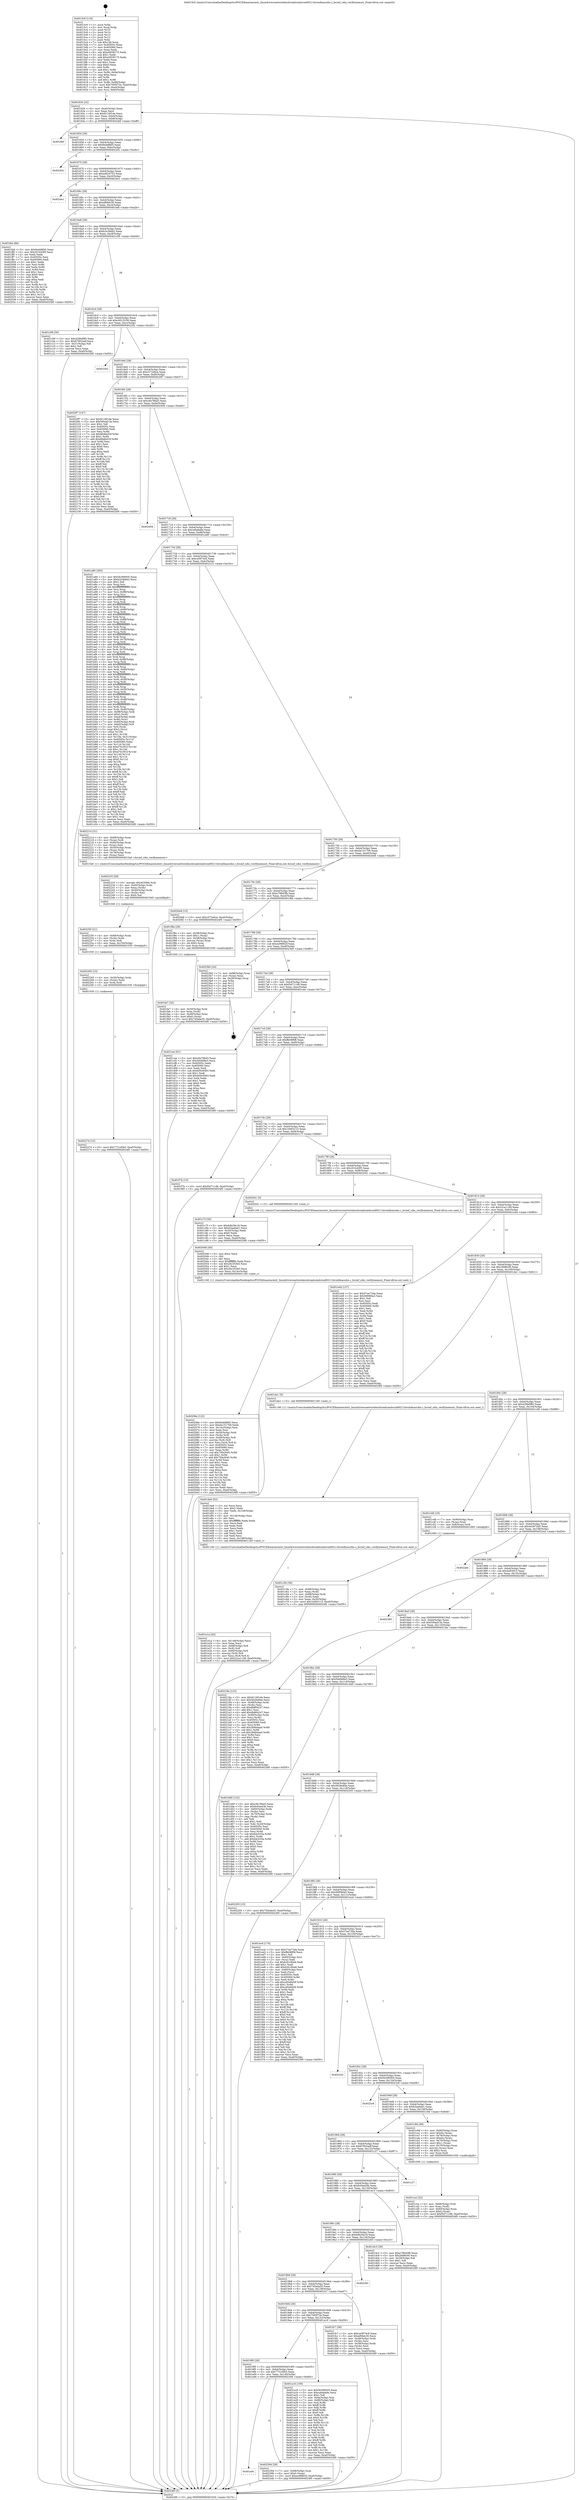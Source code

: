 digraph "0x4015c0" {
  label = "0x4015c0 (/mnt/c/Users/mathe/Desktop/tcc/POCII/binaries/extr_linuxdriversnetwirelessbroadcombrcm80211brcmfmacsdio.c_brcmf_sdio_verifymemory_Final-ollvm.out::main(0))"
  labelloc = "t"
  node[shape=record]

  Entry [label="",width=0.3,height=0.3,shape=circle,fillcolor=black,style=filled]
  "0x401634" [label="{
     0x401634 [32]\l
     | [instrs]\l
     &nbsp;&nbsp;0x401634 \<+6\>: mov -0xa0(%rbp),%eax\l
     &nbsp;&nbsp;0x40163a \<+2\>: mov %eax,%ecx\l
     &nbsp;&nbsp;0x40163c \<+6\>: sub $0x8116f1de,%ecx\l
     &nbsp;&nbsp;0x401642 \<+6\>: mov %eax,-0xb4(%rbp)\l
     &nbsp;&nbsp;0x401648 \<+6\>: mov %ecx,-0xb8(%rbp)\l
     &nbsp;&nbsp;0x40164e \<+6\>: je 00000000004024bf \<main+0xeff\>\l
  }"]
  "0x4024bf" [label="{
     0x4024bf\l
  }", style=dashed]
  "0x401654" [label="{
     0x401654 [28]\l
     | [instrs]\l
     &nbsp;&nbsp;0x401654 \<+5\>: jmp 0000000000401659 \<main+0x99\>\l
     &nbsp;&nbsp;0x401659 \<+6\>: mov -0xb4(%rbp),%eax\l
     &nbsp;&nbsp;0x40165f \<+5\>: sub $0x9edd8fd5,%eax\l
     &nbsp;&nbsp;0x401664 \<+6\>: mov %eax,-0xbc(%rbp)\l
     &nbsp;&nbsp;0x40166a \<+6\>: je 000000000040245c \<main+0xe9c\>\l
  }"]
  Exit [label="",width=0.3,height=0.3,shape=circle,fillcolor=black,style=filled,peripheries=2]
  "0x40245c" [label="{
     0x40245c\l
  }", style=dashed]
  "0x401670" [label="{
     0x401670 [28]\l
     | [instrs]\l
     &nbsp;&nbsp;0x401670 \<+5\>: jmp 0000000000401675 \<main+0xb5\>\l
     &nbsp;&nbsp;0x401675 \<+6\>: mov -0xb4(%rbp),%eax\l
     &nbsp;&nbsp;0x40167b \<+5\>: sub $0xa4624753,%eax\l
     &nbsp;&nbsp;0x401680 \<+6\>: mov %eax,-0xc0(%rbp)\l
     &nbsp;&nbsp;0x401686 \<+6\>: je 00000000004024e1 \<main+0xf21\>\l
  }"]
  "0x401a0c" [label="{
     0x401a0c\l
  }", style=dashed]
  "0x4024e1" [label="{
     0x4024e1\l
  }", style=dashed]
  "0x40168c" [label="{
     0x40168c [28]\l
     | [instrs]\l
     &nbsp;&nbsp;0x40168c \<+5\>: jmp 0000000000401691 \<main+0xd1\>\l
     &nbsp;&nbsp;0x401691 \<+6\>: mov -0xb4(%rbp),%eax\l
     &nbsp;&nbsp;0x401697 \<+5\>: sub $0xaf06dc30,%eax\l
     &nbsp;&nbsp;0x40169c \<+6\>: mov %eax,-0xc4(%rbp)\l
     &nbsp;&nbsp;0x4016a2 \<+6\>: je 0000000000401feb \<main+0xa2b\>\l
  }"]
  "0x402394" [label="{
     0x402394 [28]\l
     | [instrs]\l
     &nbsp;&nbsp;0x402394 \<+7\>: mov -0x98(%rbp),%rax\l
     &nbsp;&nbsp;0x40239b \<+6\>: movl $0x0,(%rax)\l
     &nbsp;&nbsp;0x4023a1 \<+10\>: movl $0xec98802f,-0xa0(%rbp)\l
     &nbsp;&nbsp;0x4023ab \<+5\>: jmp 00000000004024f0 \<main+0xf30\>\l
  }"]
  "0x401feb" [label="{
     0x401feb [86]\l
     | [instrs]\l
     &nbsp;&nbsp;0x401feb \<+5\>: mov $0x9edd8fd5,%eax\l
     &nbsp;&nbsp;0x401ff0 \<+5\>: mov $0x201b43f5,%ecx\l
     &nbsp;&nbsp;0x401ff5 \<+2\>: xor %edx,%edx\l
     &nbsp;&nbsp;0x401ff7 \<+7\>: mov 0x40505c,%esi\l
     &nbsp;&nbsp;0x401ffe \<+7\>: mov 0x405060,%edi\l
     &nbsp;&nbsp;0x402005 \<+3\>: sub $0x1,%edx\l
     &nbsp;&nbsp;0x402008 \<+3\>: mov %esi,%r8d\l
     &nbsp;&nbsp;0x40200b \<+3\>: add %edx,%r8d\l
     &nbsp;&nbsp;0x40200e \<+4\>: imul %r8d,%esi\l
     &nbsp;&nbsp;0x402012 \<+3\>: and $0x1,%esi\l
     &nbsp;&nbsp;0x402015 \<+3\>: cmp $0x0,%esi\l
     &nbsp;&nbsp;0x402018 \<+4\>: sete %r9b\l
     &nbsp;&nbsp;0x40201c \<+3\>: cmp $0xa,%edi\l
     &nbsp;&nbsp;0x40201f \<+4\>: setl %r10b\l
     &nbsp;&nbsp;0x402023 \<+3\>: mov %r9b,%r11b\l
     &nbsp;&nbsp;0x402026 \<+3\>: and %r10b,%r11b\l
     &nbsp;&nbsp;0x402029 \<+3\>: xor %r10b,%r9b\l
     &nbsp;&nbsp;0x40202c \<+3\>: or %r9b,%r11b\l
     &nbsp;&nbsp;0x40202f \<+4\>: test $0x1,%r11b\l
     &nbsp;&nbsp;0x402033 \<+3\>: cmovne %ecx,%eax\l
     &nbsp;&nbsp;0x402036 \<+6\>: mov %eax,-0xa0(%rbp)\l
     &nbsp;&nbsp;0x40203c \<+5\>: jmp 00000000004024f0 \<main+0xf30\>\l
  }"]
  "0x4016a8" [label="{
     0x4016a8 [28]\l
     | [instrs]\l
     &nbsp;&nbsp;0x4016a8 \<+5\>: jmp 00000000004016ad \<main+0xed\>\l
     &nbsp;&nbsp;0x4016ad \<+6\>: mov -0xb4(%rbp),%eax\l
     &nbsp;&nbsp;0x4016b3 \<+5\>: sub $0xb2e3bbb2,%eax\l
     &nbsp;&nbsp;0x4016b8 \<+6\>: mov %eax,-0xc8(%rbp)\l
     &nbsp;&nbsp;0x4016be \<+6\>: je 0000000000401c09 \<main+0x649\>\l
  }"]
  "0x402274" [label="{
     0x402274 [15]\l
     | [instrs]\l
     &nbsp;&nbsp;0x402274 \<+10\>: movl $0x7731d5b5,-0xa0(%rbp)\l
     &nbsp;&nbsp;0x40227e \<+5\>: jmp 00000000004024f0 \<main+0xf30\>\l
  }"]
  "0x401c09" [label="{
     0x401c09 [30]\l
     | [instrs]\l
     &nbsp;&nbsp;0x401c09 \<+5\>: mov $0x429b0f80,%eax\l
     &nbsp;&nbsp;0x401c0e \<+5\>: mov $0x67802adf,%ecx\l
     &nbsp;&nbsp;0x401c13 \<+3\>: mov -0x31(%rbp),%dl\l
     &nbsp;&nbsp;0x401c16 \<+3\>: test $0x1,%dl\l
     &nbsp;&nbsp;0x401c19 \<+3\>: cmovne %ecx,%eax\l
     &nbsp;&nbsp;0x401c1c \<+6\>: mov %eax,-0xa0(%rbp)\l
     &nbsp;&nbsp;0x401c22 \<+5\>: jmp 00000000004024f0 \<main+0xf30\>\l
  }"]
  "0x4016c4" [label="{
     0x4016c4 [28]\l
     | [instrs]\l
     &nbsp;&nbsp;0x4016c4 \<+5\>: jmp 00000000004016c9 \<main+0x109\>\l
     &nbsp;&nbsp;0x4016c9 \<+6\>: mov -0xb4(%rbp),%eax\l
     &nbsp;&nbsp;0x4016cf \<+5\>: sub $0xc0015239,%eax\l
     &nbsp;&nbsp;0x4016d4 \<+6\>: mov %eax,-0xcc(%rbp)\l
     &nbsp;&nbsp;0x4016da \<+6\>: je 0000000000402292 \<main+0xcd2\>\l
  }"]
  "0x402265" [label="{
     0x402265 [15]\l
     | [instrs]\l
     &nbsp;&nbsp;0x402265 \<+4\>: mov -0x50(%rbp),%rdx\l
     &nbsp;&nbsp;0x402269 \<+3\>: mov (%rdx),%rdx\l
     &nbsp;&nbsp;0x40226c \<+3\>: mov %rdx,%rdi\l
     &nbsp;&nbsp;0x40226f \<+5\>: call 0000000000401030 \<free@plt\>\l
     | [calls]\l
     &nbsp;&nbsp;0x401030 \{1\} (unknown)\l
  }"]
  "0x402292" [label="{
     0x402292\l
  }", style=dashed]
  "0x4016e0" [label="{
     0x4016e0 [28]\l
     | [instrs]\l
     &nbsp;&nbsp;0x4016e0 \<+5\>: jmp 00000000004016e5 \<main+0x125\>\l
     &nbsp;&nbsp;0x4016e5 \<+6\>: mov -0xb4(%rbp),%eax\l
     &nbsp;&nbsp;0x4016eb \<+5\>: sub $0xc572e6ce,%eax\l
     &nbsp;&nbsp;0x4016f0 \<+6\>: mov %eax,-0xd0(%rbp)\l
     &nbsp;&nbsp;0x4016f6 \<+6\>: je 00000000004020f7 \<main+0xb37\>\l
  }"]
  "0x402250" [label="{
     0x402250 [21]\l
     | [instrs]\l
     &nbsp;&nbsp;0x402250 \<+4\>: mov -0x68(%rbp),%rdx\l
     &nbsp;&nbsp;0x402254 \<+3\>: mov (%rdx),%rdx\l
     &nbsp;&nbsp;0x402257 \<+3\>: mov %rdx,%rdi\l
     &nbsp;&nbsp;0x40225a \<+6\>: mov %eax,-0x150(%rbp)\l
     &nbsp;&nbsp;0x402260 \<+5\>: call 0000000000401030 \<free@plt\>\l
     | [calls]\l
     &nbsp;&nbsp;0x401030 \{1\} (unknown)\l
  }"]
  "0x4020f7" [label="{
     0x4020f7 [147]\l
     | [instrs]\l
     &nbsp;&nbsp;0x4020f7 \<+5\>: mov $0x8116f1de,%eax\l
     &nbsp;&nbsp;0x4020fc \<+5\>: mov $0x500ad13a,%ecx\l
     &nbsp;&nbsp;0x402101 \<+2\>: mov $0x1,%dl\l
     &nbsp;&nbsp;0x402103 \<+7\>: mov 0x40505c,%esi\l
     &nbsp;&nbsp;0x40210a \<+7\>: mov 0x405060,%edi\l
     &nbsp;&nbsp;0x402111 \<+3\>: mov %esi,%r8d\l
     &nbsp;&nbsp;0x402114 \<+7\>: sub $0x86d6e53f,%r8d\l
     &nbsp;&nbsp;0x40211b \<+4\>: sub $0x1,%r8d\l
     &nbsp;&nbsp;0x40211f \<+7\>: add $0x86d6e53f,%r8d\l
     &nbsp;&nbsp;0x402126 \<+4\>: imul %r8d,%esi\l
     &nbsp;&nbsp;0x40212a \<+3\>: and $0x1,%esi\l
     &nbsp;&nbsp;0x40212d \<+3\>: cmp $0x0,%esi\l
     &nbsp;&nbsp;0x402130 \<+4\>: sete %r9b\l
     &nbsp;&nbsp;0x402134 \<+3\>: cmp $0xa,%edi\l
     &nbsp;&nbsp;0x402137 \<+4\>: setl %r10b\l
     &nbsp;&nbsp;0x40213b \<+3\>: mov %r9b,%r11b\l
     &nbsp;&nbsp;0x40213e \<+4\>: xor $0xff,%r11b\l
     &nbsp;&nbsp;0x402142 \<+3\>: mov %r10b,%bl\l
     &nbsp;&nbsp;0x402145 \<+3\>: xor $0xff,%bl\l
     &nbsp;&nbsp;0x402148 \<+3\>: xor $0x0,%dl\l
     &nbsp;&nbsp;0x40214b \<+3\>: mov %r11b,%r14b\l
     &nbsp;&nbsp;0x40214e \<+4\>: and $0x0,%r14b\l
     &nbsp;&nbsp;0x402152 \<+3\>: and %dl,%r9b\l
     &nbsp;&nbsp;0x402155 \<+3\>: mov %bl,%r15b\l
     &nbsp;&nbsp;0x402158 \<+4\>: and $0x0,%r15b\l
     &nbsp;&nbsp;0x40215c \<+3\>: and %dl,%r10b\l
     &nbsp;&nbsp;0x40215f \<+3\>: or %r9b,%r14b\l
     &nbsp;&nbsp;0x402162 \<+3\>: or %r10b,%r15b\l
     &nbsp;&nbsp;0x402165 \<+3\>: xor %r15b,%r14b\l
     &nbsp;&nbsp;0x402168 \<+3\>: or %bl,%r11b\l
     &nbsp;&nbsp;0x40216b \<+4\>: xor $0xff,%r11b\l
     &nbsp;&nbsp;0x40216f \<+3\>: or $0x0,%dl\l
     &nbsp;&nbsp;0x402172 \<+3\>: and %dl,%r11b\l
     &nbsp;&nbsp;0x402175 \<+3\>: or %r11b,%r14b\l
     &nbsp;&nbsp;0x402178 \<+4\>: test $0x1,%r14b\l
     &nbsp;&nbsp;0x40217c \<+3\>: cmovne %ecx,%eax\l
     &nbsp;&nbsp;0x40217f \<+6\>: mov %eax,-0xa0(%rbp)\l
     &nbsp;&nbsp;0x402185 \<+5\>: jmp 00000000004024f0 \<main+0xf30\>\l
  }"]
  "0x4016fc" [label="{
     0x4016fc [28]\l
     | [instrs]\l
     &nbsp;&nbsp;0x4016fc \<+5\>: jmp 0000000000401701 \<main+0x141\>\l
     &nbsp;&nbsp;0x401701 \<+6\>: mov -0xb4(%rbp),%eax\l
     &nbsp;&nbsp;0x401707 \<+5\>: sub $0xc9a78bd3,%eax\l
     &nbsp;&nbsp;0x40170c \<+6\>: mov %eax,-0xd4(%rbp)\l
     &nbsp;&nbsp;0x401712 \<+6\>: je 000000000040240d \<main+0xe4d\>\l
  }"]
  "0x402233" [label="{
     0x402233 [29]\l
     | [instrs]\l
     &nbsp;&nbsp;0x402233 \<+10\>: movabs $0x4030b6,%rdi\l
     &nbsp;&nbsp;0x40223d \<+4\>: mov -0x40(%rbp),%rdx\l
     &nbsp;&nbsp;0x402241 \<+2\>: mov %eax,(%rdx)\l
     &nbsp;&nbsp;0x402243 \<+4\>: mov -0x40(%rbp),%rdx\l
     &nbsp;&nbsp;0x402247 \<+2\>: mov (%rdx),%esi\l
     &nbsp;&nbsp;0x402249 \<+2\>: mov $0x0,%al\l
     &nbsp;&nbsp;0x40224b \<+5\>: call 0000000000401040 \<printf@plt\>\l
     | [calls]\l
     &nbsp;&nbsp;0x401040 \{1\} (unknown)\l
  }"]
  "0x40240d" [label="{
     0x40240d\l
  }", style=dashed]
  "0x401718" [label="{
     0x401718 [28]\l
     | [instrs]\l
     &nbsp;&nbsp;0x401718 \<+5\>: jmp 000000000040171d \<main+0x15d\>\l
     &nbsp;&nbsp;0x40171d \<+6\>: mov -0xb4(%rbp),%eax\l
     &nbsp;&nbsp;0x401723 \<+5\>: sub $0xca6a6a9a,%eax\l
     &nbsp;&nbsp;0x401728 \<+6\>: mov %eax,-0xd8(%rbp)\l
     &nbsp;&nbsp;0x40172e \<+6\>: je 0000000000401a80 \<main+0x4c0\>\l
  }"]
  "0x40206e" [label="{
     0x40206e [122]\l
     | [instrs]\l
     &nbsp;&nbsp;0x40206e \<+5\>: mov $0x9edd8fd5,%ecx\l
     &nbsp;&nbsp;0x402073 \<+5\>: mov $0xde151709,%edx\l
     &nbsp;&nbsp;0x402078 \<+6\>: mov -0x14c(%rbp),%esi\l
     &nbsp;&nbsp;0x40207e \<+3\>: imul %eax,%esi\l
     &nbsp;&nbsp;0x402081 \<+4\>: mov -0x50(%rbp),%rdi\l
     &nbsp;&nbsp;0x402085 \<+3\>: mov (%rdi),%rdi\l
     &nbsp;&nbsp;0x402088 \<+4\>: mov -0x48(%rbp),%r8\l
     &nbsp;&nbsp;0x40208c \<+3\>: movslq (%r8),%r8\l
     &nbsp;&nbsp;0x40208f \<+4\>: mov %esi,(%rdi,%r8,4)\l
     &nbsp;&nbsp;0x402093 \<+7\>: mov 0x40505c,%eax\l
     &nbsp;&nbsp;0x40209a \<+7\>: mov 0x405060,%esi\l
     &nbsp;&nbsp;0x4020a1 \<+3\>: mov %eax,%r9d\l
     &nbsp;&nbsp;0x4020a4 \<+7\>: sub $0x75fa2645,%r9d\l
     &nbsp;&nbsp;0x4020ab \<+4\>: sub $0x1,%r9d\l
     &nbsp;&nbsp;0x4020af \<+7\>: add $0x75fa2645,%r9d\l
     &nbsp;&nbsp;0x4020b6 \<+4\>: imul %r9d,%eax\l
     &nbsp;&nbsp;0x4020ba \<+3\>: and $0x1,%eax\l
     &nbsp;&nbsp;0x4020bd \<+3\>: cmp $0x0,%eax\l
     &nbsp;&nbsp;0x4020c0 \<+4\>: sete %r10b\l
     &nbsp;&nbsp;0x4020c4 \<+3\>: cmp $0xa,%esi\l
     &nbsp;&nbsp;0x4020c7 \<+4\>: setl %r11b\l
     &nbsp;&nbsp;0x4020cb \<+3\>: mov %r10b,%bl\l
     &nbsp;&nbsp;0x4020ce \<+3\>: and %r11b,%bl\l
     &nbsp;&nbsp;0x4020d1 \<+3\>: xor %r11b,%r10b\l
     &nbsp;&nbsp;0x4020d4 \<+3\>: or %r10b,%bl\l
     &nbsp;&nbsp;0x4020d7 \<+3\>: test $0x1,%bl\l
     &nbsp;&nbsp;0x4020da \<+3\>: cmovne %edx,%ecx\l
     &nbsp;&nbsp;0x4020dd \<+6\>: mov %ecx,-0xa0(%rbp)\l
     &nbsp;&nbsp;0x4020e3 \<+5\>: jmp 00000000004024f0 \<main+0xf30\>\l
  }"]
  "0x401a80" [label="{
     0x401a80 [393]\l
     | [instrs]\l
     &nbsp;&nbsp;0x401a80 \<+5\>: mov $0x5b399505,%eax\l
     &nbsp;&nbsp;0x401a85 \<+5\>: mov $0xb2e3bbb2,%ecx\l
     &nbsp;&nbsp;0x401a8a \<+2\>: mov $0x1,%dl\l
     &nbsp;&nbsp;0x401a8c \<+3\>: mov %rsp,%rsi\l
     &nbsp;&nbsp;0x401a8f \<+4\>: add $0xfffffffffffffff0,%rsi\l
     &nbsp;&nbsp;0x401a93 \<+3\>: mov %rsi,%rsp\l
     &nbsp;&nbsp;0x401a96 \<+7\>: mov %rsi,-0x98(%rbp)\l
     &nbsp;&nbsp;0x401a9d \<+3\>: mov %rsp,%rsi\l
     &nbsp;&nbsp;0x401aa0 \<+4\>: add $0xfffffffffffffff0,%rsi\l
     &nbsp;&nbsp;0x401aa4 \<+3\>: mov %rsi,%rsp\l
     &nbsp;&nbsp;0x401aa7 \<+3\>: mov %rsp,%rdi\l
     &nbsp;&nbsp;0x401aaa \<+4\>: add $0xfffffffffffffff0,%rdi\l
     &nbsp;&nbsp;0x401aae \<+3\>: mov %rdi,%rsp\l
     &nbsp;&nbsp;0x401ab1 \<+7\>: mov %rdi,-0x90(%rbp)\l
     &nbsp;&nbsp;0x401ab8 \<+3\>: mov %rsp,%rdi\l
     &nbsp;&nbsp;0x401abb \<+4\>: add $0xfffffffffffffff0,%rdi\l
     &nbsp;&nbsp;0x401abf \<+3\>: mov %rdi,%rsp\l
     &nbsp;&nbsp;0x401ac2 \<+7\>: mov %rdi,-0x88(%rbp)\l
     &nbsp;&nbsp;0x401ac9 \<+3\>: mov %rsp,%rdi\l
     &nbsp;&nbsp;0x401acc \<+4\>: add $0xfffffffffffffff0,%rdi\l
     &nbsp;&nbsp;0x401ad0 \<+3\>: mov %rdi,%rsp\l
     &nbsp;&nbsp;0x401ad3 \<+4\>: mov %rdi,-0x80(%rbp)\l
     &nbsp;&nbsp;0x401ad7 \<+3\>: mov %rsp,%rdi\l
     &nbsp;&nbsp;0x401ada \<+4\>: add $0xfffffffffffffff0,%rdi\l
     &nbsp;&nbsp;0x401ade \<+3\>: mov %rdi,%rsp\l
     &nbsp;&nbsp;0x401ae1 \<+4\>: mov %rdi,-0x78(%rbp)\l
     &nbsp;&nbsp;0x401ae5 \<+3\>: mov %rsp,%rdi\l
     &nbsp;&nbsp;0x401ae8 \<+4\>: add $0xfffffffffffffff0,%rdi\l
     &nbsp;&nbsp;0x401aec \<+3\>: mov %rdi,%rsp\l
     &nbsp;&nbsp;0x401aef \<+4\>: mov %rdi,-0x70(%rbp)\l
     &nbsp;&nbsp;0x401af3 \<+3\>: mov %rsp,%rdi\l
     &nbsp;&nbsp;0x401af6 \<+4\>: add $0xfffffffffffffff0,%rdi\l
     &nbsp;&nbsp;0x401afa \<+3\>: mov %rdi,%rsp\l
     &nbsp;&nbsp;0x401afd \<+4\>: mov %rdi,-0x68(%rbp)\l
     &nbsp;&nbsp;0x401b01 \<+3\>: mov %rsp,%rdi\l
     &nbsp;&nbsp;0x401b04 \<+4\>: add $0xfffffffffffffff0,%rdi\l
     &nbsp;&nbsp;0x401b08 \<+3\>: mov %rdi,%rsp\l
     &nbsp;&nbsp;0x401b0b \<+4\>: mov %rdi,-0x60(%rbp)\l
     &nbsp;&nbsp;0x401b0f \<+3\>: mov %rsp,%rdi\l
     &nbsp;&nbsp;0x401b12 \<+4\>: add $0xfffffffffffffff0,%rdi\l
     &nbsp;&nbsp;0x401b16 \<+3\>: mov %rdi,%rsp\l
     &nbsp;&nbsp;0x401b19 \<+4\>: mov %rdi,-0x58(%rbp)\l
     &nbsp;&nbsp;0x401b1d \<+3\>: mov %rsp,%rdi\l
     &nbsp;&nbsp;0x401b20 \<+4\>: add $0xfffffffffffffff0,%rdi\l
     &nbsp;&nbsp;0x401b24 \<+3\>: mov %rdi,%rsp\l
     &nbsp;&nbsp;0x401b27 \<+4\>: mov %rdi,-0x50(%rbp)\l
     &nbsp;&nbsp;0x401b2b \<+3\>: mov %rsp,%rdi\l
     &nbsp;&nbsp;0x401b2e \<+4\>: add $0xfffffffffffffff0,%rdi\l
     &nbsp;&nbsp;0x401b32 \<+3\>: mov %rdi,%rsp\l
     &nbsp;&nbsp;0x401b35 \<+4\>: mov %rdi,-0x48(%rbp)\l
     &nbsp;&nbsp;0x401b39 \<+3\>: mov %rsp,%rdi\l
     &nbsp;&nbsp;0x401b3c \<+4\>: add $0xfffffffffffffff0,%rdi\l
     &nbsp;&nbsp;0x401b40 \<+3\>: mov %rdi,%rsp\l
     &nbsp;&nbsp;0x401b43 \<+4\>: mov %rdi,-0x40(%rbp)\l
     &nbsp;&nbsp;0x401b47 \<+7\>: mov -0x98(%rbp),%rdi\l
     &nbsp;&nbsp;0x401b4e \<+6\>: movl $0x0,(%rdi)\l
     &nbsp;&nbsp;0x401b54 \<+7\>: mov -0xa4(%rbp),%r8d\l
     &nbsp;&nbsp;0x401b5b \<+3\>: mov %r8d,(%rsi)\l
     &nbsp;&nbsp;0x401b5e \<+7\>: mov -0x90(%rbp),%rdi\l
     &nbsp;&nbsp;0x401b65 \<+7\>: mov -0xb0(%rbp),%r9\l
     &nbsp;&nbsp;0x401b6c \<+3\>: mov %r9,(%rdi)\l
     &nbsp;&nbsp;0x401b6f \<+3\>: cmpl $0x2,(%rsi)\l
     &nbsp;&nbsp;0x401b72 \<+4\>: setne %r10b\l
     &nbsp;&nbsp;0x401b76 \<+4\>: and $0x1,%r10b\l
     &nbsp;&nbsp;0x401b7a \<+4\>: mov %r10b,-0x31(%rbp)\l
     &nbsp;&nbsp;0x401b7e \<+8\>: mov 0x40505c,%r11d\l
     &nbsp;&nbsp;0x401b86 \<+7\>: mov 0x405060,%ebx\l
     &nbsp;&nbsp;0x401b8d \<+3\>: mov %r11d,%r14d\l
     &nbsp;&nbsp;0x401b90 \<+7\>: add $0xd7b1f01f,%r14d\l
     &nbsp;&nbsp;0x401b97 \<+4\>: sub $0x1,%r14d\l
     &nbsp;&nbsp;0x401b9b \<+7\>: sub $0xd7b1f01f,%r14d\l
     &nbsp;&nbsp;0x401ba2 \<+4\>: imul %r14d,%r11d\l
     &nbsp;&nbsp;0x401ba6 \<+4\>: and $0x1,%r11d\l
     &nbsp;&nbsp;0x401baa \<+4\>: cmp $0x0,%r11d\l
     &nbsp;&nbsp;0x401bae \<+4\>: sete %r10b\l
     &nbsp;&nbsp;0x401bb2 \<+3\>: cmp $0xa,%ebx\l
     &nbsp;&nbsp;0x401bb5 \<+4\>: setl %r15b\l
     &nbsp;&nbsp;0x401bb9 \<+3\>: mov %r10b,%r12b\l
     &nbsp;&nbsp;0x401bbc \<+4\>: xor $0xff,%r12b\l
     &nbsp;&nbsp;0x401bc0 \<+3\>: mov %r15b,%r13b\l
     &nbsp;&nbsp;0x401bc3 \<+4\>: xor $0xff,%r13b\l
     &nbsp;&nbsp;0x401bc7 \<+3\>: xor $0x1,%dl\l
     &nbsp;&nbsp;0x401bca \<+3\>: mov %r12b,%sil\l
     &nbsp;&nbsp;0x401bcd \<+4\>: and $0xff,%sil\l
     &nbsp;&nbsp;0x401bd1 \<+3\>: and %dl,%r10b\l
     &nbsp;&nbsp;0x401bd4 \<+3\>: mov %r13b,%dil\l
     &nbsp;&nbsp;0x401bd7 \<+4\>: and $0xff,%dil\l
     &nbsp;&nbsp;0x401bdb \<+3\>: and %dl,%r15b\l
     &nbsp;&nbsp;0x401bde \<+3\>: or %r10b,%sil\l
     &nbsp;&nbsp;0x401be1 \<+3\>: or %r15b,%dil\l
     &nbsp;&nbsp;0x401be4 \<+3\>: xor %dil,%sil\l
     &nbsp;&nbsp;0x401be7 \<+3\>: or %r13b,%r12b\l
     &nbsp;&nbsp;0x401bea \<+4\>: xor $0xff,%r12b\l
     &nbsp;&nbsp;0x401bee \<+3\>: or $0x1,%dl\l
     &nbsp;&nbsp;0x401bf1 \<+3\>: and %dl,%r12b\l
     &nbsp;&nbsp;0x401bf4 \<+3\>: or %r12b,%sil\l
     &nbsp;&nbsp;0x401bf7 \<+4\>: test $0x1,%sil\l
     &nbsp;&nbsp;0x401bfb \<+3\>: cmovne %ecx,%eax\l
     &nbsp;&nbsp;0x401bfe \<+6\>: mov %eax,-0xa0(%rbp)\l
     &nbsp;&nbsp;0x401c04 \<+5\>: jmp 00000000004024f0 \<main+0xf30\>\l
  }"]
  "0x401734" [label="{
     0x401734 [28]\l
     | [instrs]\l
     &nbsp;&nbsp;0x401734 \<+5\>: jmp 0000000000401739 \<main+0x179\>\l
     &nbsp;&nbsp;0x401739 \<+6\>: mov -0xb4(%rbp),%eax\l
     &nbsp;&nbsp;0x40173f \<+5\>: sub $0xce0974c6,%eax\l
     &nbsp;&nbsp;0x401744 \<+6\>: mov %eax,-0xdc(%rbp)\l
     &nbsp;&nbsp;0x40174a \<+6\>: je 0000000000402214 \<main+0xc54\>\l
  }"]
  "0x402046" [label="{
     0x402046 [40]\l
     | [instrs]\l
     &nbsp;&nbsp;0x402046 \<+5\>: mov $0x2,%ecx\l
     &nbsp;&nbsp;0x40204b \<+1\>: cltd\l
     &nbsp;&nbsp;0x40204c \<+2\>: idiv %ecx\l
     &nbsp;&nbsp;0x40204e \<+6\>: imul $0xfffffffe,%edx,%ecx\l
     &nbsp;&nbsp;0x402054 \<+6\>: sub $0x26c353b5,%ecx\l
     &nbsp;&nbsp;0x40205a \<+3\>: add $0x1,%ecx\l
     &nbsp;&nbsp;0x40205d \<+6\>: add $0x26c353b5,%ecx\l
     &nbsp;&nbsp;0x402063 \<+6\>: mov %ecx,-0x14c(%rbp)\l
     &nbsp;&nbsp;0x402069 \<+5\>: call 0000000000401160 \<next_i\>\l
     | [calls]\l
     &nbsp;&nbsp;0x401160 \{1\} (/mnt/c/Users/mathe/Desktop/tcc/POCII/binaries/extr_linuxdriversnetwirelessbroadcombrcm80211brcmfmacsdio.c_brcmf_sdio_verifymemory_Final-ollvm.out::next_i)\l
  }"]
  "0x402214" [label="{
     0x402214 [31]\l
     | [instrs]\l
     &nbsp;&nbsp;0x402214 \<+4\>: mov -0x68(%rbp),%rax\l
     &nbsp;&nbsp;0x402218 \<+3\>: mov (%rax),%rdi\l
     &nbsp;&nbsp;0x40221b \<+4\>: mov -0x80(%rbp),%rax\l
     &nbsp;&nbsp;0x40221f \<+2\>: mov (%rax),%esi\l
     &nbsp;&nbsp;0x402221 \<+4\>: mov -0x50(%rbp),%rax\l
     &nbsp;&nbsp;0x402225 \<+3\>: mov (%rax),%rdx\l
     &nbsp;&nbsp;0x402228 \<+4\>: mov -0x78(%rbp),%rax\l
     &nbsp;&nbsp;0x40222c \<+2\>: mov (%rax),%ecx\l
     &nbsp;&nbsp;0x40222e \<+5\>: call 00000000004015a0 \<brcmf_sdio_verifymemory\>\l
     | [calls]\l
     &nbsp;&nbsp;0x4015a0 \{1\} (/mnt/c/Users/mathe/Desktop/tcc/POCII/binaries/extr_linuxdriversnetwirelessbroadcombrcm80211brcmfmacsdio.c_brcmf_sdio_verifymemory_Final-ollvm.out::brcmf_sdio_verifymemory)\l
  }"]
  "0x401750" [label="{
     0x401750 [28]\l
     | [instrs]\l
     &nbsp;&nbsp;0x401750 \<+5\>: jmp 0000000000401755 \<main+0x195\>\l
     &nbsp;&nbsp;0x401755 \<+6\>: mov -0xb4(%rbp),%eax\l
     &nbsp;&nbsp;0x40175b \<+5\>: sub $0xde151709,%eax\l
     &nbsp;&nbsp;0x401760 \<+6\>: mov %eax,-0xe0(%rbp)\l
     &nbsp;&nbsp;0x401766 \<+6\>: je 00000000004020e8 \<main+0xb28\>\l
  }"]
  "0x401fa7" [label="{
     0x401fa7 [32]\l
     | [instrs]\l
     &nbsp;&nbsp;0x401fa7 \<+4\>: mov -0x50(%rbp),%rdi\l
     &nbsp;&nbsp;0x401fab \<+3\>: mov %rax,(%rdi)\l
     &nbsp;&nbsp;0x401fae \<+4\>: mov -0x48(%rbp),%rax\l
     &nbsp;&nbsp;0x401fb2 \<+6\>: movl $0x0,(%rax)\l
     &nbsp;&nbsp;0x401fb8 \<+10\>: movl $0x745eda35,-0xa0(%rbp)\l
     &nbsp;&nbsp;0x401fc2 \<+5\>: jmp 00000000004024f0 \<main+0xf30\>\l
  }"]
  "0x4020e8" [label="{
     0x4020e8 [15]\l
     | [instrs]\l
     &nbsp;&nbsp;0x4020e8 \<+10\>: movl $0xc572e6ce,-0xa0(%rbp)\l
     &nbsp;&nbsp;0x4020f2 \<+5\>: jmp 00000000004024f0 \<main+0xf30\>\l
  }"]
  "0x40176c" [label="{
     0x40176c [28]\l
     | [instrs]\l
     &nbsp;&nbsp;0x40176c \<+5\>: jmp 0000000000401771 \<main+0x1b1\>\l
     &nbsp;&nbsp;0x401771 \<+6\>: mov -0xb4(%rbp),%eax\l
     &nbsp;&nbsp;0x401777 \<+5\>: sub $0xe796d3fb,%eax\l
     &nbsp;&nbsp;0x40177c \<+6\>: mov %eax,-0xe4(%rbp)\l
     &nbsp;&nbsp;0x401782 \<+6\>: je 0000000000401f8a \<main+0x9ca\>\l
  }"]
  "0x401e1a" [label="{
     0x401e1a [42]\l
     | [instrs]\l
     &nbsp;&nbsp;0x401e1a \<+6\>: mov -0x148(%rbp),%ecx\l
     &nbsp;&nbsp;0x401e20 \<+3\>: imul %eax,%ecx\l
     &nbsp;&nbsp;0x401e23 \<+4\>: mov -0x68(%rbp),%r8\l
     &nbsp;&nbsp;0x401e27 \<+3\>: mov (%r8),%r8\l
     &nbsp;&nbsp;0x401e2a \<+4\>: mov -0x60(%rbp),%r9\l
     &nbsp;&nbsp;0x401e2e \<+3\>: movslq (%r9),%r9\l
     &nbsp;&nbsp;0x401e31 \<+4\>: mov %ecx,(%r8,%r9,4)\l
     &nbsp;&nbsp;0x401e35 \<+10\>: movl $0x22ca1149,-0xa0(%rbp)\l
     &nbsp;&nbsp;0x401e3f \<+5\>: jmp 00000000004024f0 \<main+0xf30\>\l
  }"]
  "0x401f8a" [label="{
     0x401f8a [29]\l
     | [instrs]\l
     &nbsp;&nbsp;0x401f8a \<+4\>: mov -0x58(%rbp),%rax\l
     &nbsp;&nbsp;0x401f8e \<+6\>: movl $0x1,(%rax)\l
     &nbsp;&nbsp;0x401f94 \<+4\>: mov -0x58(%rbp),%rax\l
     &nbsp;&nbsp;0x401f98 \<+3\>: movslq (%rax),%rax\l
     &nbsp;&nbsp;0x401f9b \<+4\>: shl $0x2,%rax\l
     &nbsp;&nbsp;0x401f9f \<+3\>: mov %rax,%rdi\l
     &nbsp;&nbsp;0x401fa2 \<+5\>: call 0000000000401050 \<malloc@plt\>\l
     | [calls]\l
     &nbsp;&nbsp;0x401050 \{1\} (unknown)\l
  }"]
  "0x401788" [label="{
     0x401788 [28]\l
     | [instrs]\l
     &nbsp;&nbsp;0x401788 \<+5\>: jmp 000000000040178d \<main+0x1cd\>\l
     &nbsp;&nbsp;0x40178d \<+6\>: mov -0xb4(%rbp),%eax\l
     &nbsp;&nbsp;0x401793 \<+5\>: sub $0xec98802f,%eax\l
     &nbsp;&nbsp;0x401798 \<+6\>: mov %eax,-0xe8(%rbp)\l
     &nbsp;&nbsp;0x40179e \<+6\>: je 00000000004023b0 \<main+0xdf0\>\l
  }"]
  "0x401de6" [label="{
     0x401de6 [52]\l
     | [instrs]\l
     &nbsp;&nbsp;0x401de6 \<+2\>: xor %ecx,%ecx\l
     &nbsp;&nbsp;0x401de8 \<+5\>: mov $0x2,%edx\l
     &nbsp;&nbsp;0x401ded \<+6\>: mov %edx,-0x144(%rbp)\l
     &nbsp;&nbsp;0x401df3 \<+1\>: cltd\l
     &nbsp;&nbsp;0x401df4 \<+6\>: mov -0x144(%rbp),%esi\l
     &nbsp;&nbsp;0x401dfa \<+2\>: idiv %esi\l
     &nbsp;&nbsp;0x401dfc \<+6\>: imul $0xfffffffe,%edx,%edx\l
     &nbsp;&nbsp;0x401e02 \<+2\>: mov %ecx,%edi\l
     &nbsp;&nbsp;0x401e04 \<+2\>: sub %edx,%edi\l
     &nbsp;&nbsp;0x401e06 \<+2\>: mov %ecx,%edx\l
     &nbsp;&nbsp;0x401e08 \<+3\>: sub $0x1,%edx\l
     &nbsp;&nbsp;0x401e0b \<+2\>: add %edx,%edi\l
     &nbsp;&nbsp;0x401e0d \<+2\>: sub %edi,%ecx\l
     &nbsp;&nbsp;0x401e0f \<+6\>: mov %ecx,-0x148(%rbp)\l
     &nbsp;&nbsp;0x401e15 \<+5\>: call 0000000000401160 \<next_i\>\l
     | [calls]\l
     &nbsp;&nbsp;0x401160 \{1\} (/mnt/c/Users/mathe/Desktop/tcc/POCII/binaries/extr_linuxdriversnetwirelessbroadcombrcm80211brcmfmacsdio.c_brcmf_sdio_verifymemory_Final-ollvm.out::next_i)\l
  }"]
  "0x4023b0" [label="{
     0x4023b0 [24]\l
     | [instrs]\l
     &nbsp;&nbsp;0x4023b0 \<+7\>: mov -0x98(%rbp),%rax\l
     &nbsp;&nbsp;0x4023b7 \<+2\>: mov (%rax),%eax\l
     &nbsp;&nbsp;0x4023b9 \<+4\>: lea -0x28(%rbp),%rsp\l
     &nbsp;&nbsp;0x4023bd \<+1\>: pop %rbx\l
     &nbsp;&nbsp;0x4023be \<+2\>: pop %r12\l
     &nbsp;&nbsp;0x4023c0 \<+2\>: pop %r13\l
     &nbsp;&nbsp;0x4023c2 \<+2\>: pop %r14\l
     &nbsp;&nbsp;0x4023c4 \<+2\>: pop %r15\l
     &nbsp;&nbsp;0x4023c6 \<+1\>: pop %rbp\l
     &nbsp;&nbsp;0x4023c7 \<+1\>: ret\l
  }"]
  "0x4017a4" [label="{
     0x4017a4 [28]\l
     | [instrs]\l
     &nbsp;&nbsp;0x4017a4 \<+5\>: jmp 00000000004017a9 \<main+0x1e9\>\l
     &nbsp;&nbsp;0x4017a9 \<+6\>: mov -0xb4(%rbp),%eax\l
     &nbsp;&nbsp;0x4017af \<+5\>: sub $0xf3d711d8,%eax\l
     &nbsp;&nbsp;0x4017b4 \<+6\>: mov %eax,-0xec(%rbp)\l
     &nbsp;&nbsp;0x4017ba \<+6\>: je 0000000000401cee \<main+0x72e\>\l
  }"]
  "0x401cce" [label="{
     0x401cce [32]\l
     | [instrs]\l
     &nbsp;&nbsp;0x401cce \<+4\>: mov -0x68(%rbp),%rdi\l
     &nbsp;&nbsp;0x401cd2 \<+3\>: mov %rax,(%rdi)\l
     &nbsp;&nbsp;0x401cd5 \<+4\>: mov -0x60(%rbp),%rax\l
     &nbsp;&nbsp;0x401cd9 \<+6\>: movl $0x0,(%rax)\l
     &nbsp;&nbsp;0x401cdf \<+10\>: movl $0xf3d711d8,-0xa0(%rbp)\l
     &nbsp;&nbsp;0x401ce9 \<+5\>: jmp 00000000004024f0 \<main+0xf30\>\l
  }"]
  "0x401cee" [label="{
     0x401cee [91]\l
     | [instrs]\l
     &nbsp;&nbsp;0x401cee \<+5\>: mov $0xc9a78bd3,%eax\l
     &nbsp;&nbsp;0x401cf3 \<+5\>: mov $0x50e9d6e3,%ecx\l
     &nbsp;&nbsp;0x401cf8 \<+7\>: mov 0x40505c,%edx\l
     &nbsp;&nbsp;0x401cff \<+7\>: mov 0x405060,%esi\l
     &nbsp;&nbsp;0x401d06 \<+2\>: mov %edx,%edi\l
     &nbsp;&nbsp;0x401d08 \<+6\>: sub $0xb00c6493,%edi\l
     &nbsp;&nbsp;0x401d0e \<+3\>: sub $0x1,%edi\l
     &nbsp;&nbsp;0x401d11 \<+6\>: add $0xb00c6493,%edi\l
     &nbsp;&nbsp;0x401d17 \<+3\>: imul %edi,%edx\l
     &nbsp;&nbsp;0x401d1a \<+3\>: and $0x1,%edx\l
     &nbsp;&nbsp;0x401d1d \<+3\>: cmp $0x0,%edx\l
     &nbsp;&nbsp;0x401d20 \<+4\>: sete %r8b\l
     &nbsp;&nbsp;0x401d24 \<+3\>: cmp $0xa,%esi\l
     &nbsp;&nbsp;0x401d27 \<+4\>: setl %r9b\l
     &nbsp;&nbsp;0x401d2b \<+3\>: mov %r8b,%r10b\l
     &nbsp;&nbsp;0x401d2e \<+3\>: and %r9b,%r10b\l
     &nbsp;&nbsp;0x401d31 \<+3\>: xor %r9b,%r8b\l
     &nbsp;&nbsp;0x401d34 \<+3\>: or %r8b,%r10b\l
     &nbsp;&nbsp;0x401d37 \<+4\>: test $0x1,%r10b\l
     &nbsp;&nbsp;0x401d3b \<+3\>: cmovne %ecx,%eax\l
     &nbsp;&nbsp;0x401d3e \<+6\>: mov %eax,-0xa0(%rbp)\l
     &nbsp;&nbsp;0x401d44 \<+5\>: jmp 00000000004024f0 \<main+0xf30\>\l
  }"]
  "0x4017c0" [label="{
     0x4017c0 [28]\l
     | [instrs]\l
     &nbsp;&nbsp;0x4017c0 \<+5\>: jmp 00000000004017c5 \<main+0x205\>\l
     &nbsp;&nbsp;0x4017c5 \<+6\>: mov -0xb4(%rbp),%eax\l
     &nbsp;&nbsp;0x4017cb \<+5\>: sub $0xffe08f08,%eax\l
     &nbsp;&nbsp;0x4017d0 \<+6\>: mov %eax,-0xf0(%rbp)\l
     &nbsp;&nbsp;0x4017d6 \<+6\>: je 0000000000401f7b \<main+0x9bb\>\l
  }"]
  "0x401c5b" [label="{
     0x401c5b [36]\l
     | [instrs]\l
     &nbsp;&nbsp;0x401c5b \<+7\>: mov -0x88(%rbp),%rdi\l
     &nbsp;&nbsp;0x401c62 \<+2\>: mov %eax,(%rdi)\l
     &nbsp;&nbsp;0x401c64 \<+7\>: mov -0x88(%rbp),%rdi\l
     &nbsp;&nbsp;0x401c6b \<+2\>: mov (%rdi),%eax\l
     &nbsp;&nbsp;0x401c6d \<+3\>: mov %eax,-0x30(%rbp)\l
     &nbsp;&nbsp;0x401c70 \<+10\>: movl $0x1b063115,-0xa0(%rbp)\l
     &nbsp;&nbsp;0x401c7a \<+5\>: jmp 00000000004024f0 \<main+0xf30\>\l
  }"]
  "0x401f7b" [label="{
     0x401f7b [15]\l
     | [instrs]\l
     &nbsp;&nbsp;0x401f7b \<+10\>: movl $0xf3d711d8,-0xa0(%rbp)\l
     &nbsp;&nbsp;0x401f85 \<+5\>: jmp 00000000004024f0 \<main+0xf30\>\l
  }"]
  "0x4017dc" [label="{
     0x4017dc [28]\l
     | [instrs]\l
     &nbsp;&nbsp;0x4017dc \<+5\>: jmp 00000000004017e1 \<main+0x221\>\l
     &nbsp;&nbsp;0x4017e1 \<+6\>: mov -0xb4(%rbp),%eax\l
     &nbsp;&nbsp;0x4017e7 \<+5\>: sub $0x1b063115,%eax\l
     &nbsp;&nbsp;0x4017ec \<+6\>: mov %eax,-0xf4(%rbp)\l
     &nbsp;&nbsp;0x4017f2 \<+6\>: je 0000000000401c7f \<main+0x6bf\>\l
  }"]
  "0x4015c0" [label="{
     0x4015c0 [116]\l
     | [instrs]\l
     &nbsp;&nbsp;0x4015c0 \<+1\>: push %rbp\l
     &nbsp;&nbsp;0x4015c1 \<+3\>: mov %rsp,%rbp\l
     &nbsp;&nbsp;0x4015c4 \<+2\>: push %r15\l
     &nbsp;&nbsp;0x4015c6 \<+2\>: push %r14\l
     &nbsp;&nbsp;0x4015c8 \<+2\>: push %r13\l
     &nbsp;&nbsp;0x4015ca \<+2\>: push %r12\l
     &nbsp;&nbsp;0x4015cc \<+1\>: push %rbx\l
     &nbsp;&nbsp;0x4015cd \<+7\>: sub $0x148,%rsp\l
     &nbsp;&nbsp;0x4015d4 \<+7\>: mov 0x40505c,%eax\l
     &nbsp;&nbsp;0x4015db \<+7\>: mov 0x405060,%ecx\l
     &nbsp;&nbsp;0x4015e2 \<+2\>: mov %eax,%edx\l
     &nbsp;&nbsp;0x4015e4 \<+6\>: sub $0xe5838175,%edx\l
     &nbsp;&nbsp;0x4015ea \<+3\>: sub $0x1,%edx\l
     &nbsp;&nbsp;0x4015ed \<+6\>: add $0xe5838175,%edx\l
     &nbsp;&nbsp;0x4015f3 \<+3\>: imul %edx,%eax\l
     &nbsp;&nbsp;0x4015f6 \<+3\>: and $0x1,%eax\l
     &nbsp;&nbsp;0x4015f9 \<+3\>: cmp $0x0,%eax\l
     &nbsp;&nbsp;0x4015fc \<+4\>: sete %r8b\l
     &nbsp;&nbsp;0x401600 \<+4\>: and $0x1,%r8b\l
     &nbsp;&nbsp;0x401604 \<+7\>: mov %r8b,-0x9a(%rbp)\l
     &nbsp;&nbsp;0x40160b \<+3\>: cmp $0xa,%ecx\l
     &nbsp;&nbsp;0x40160e \<+4\>: setl %r8b\l
     &nbsp;&nbsp;0x401612 \<+4\>: and $0x1,%r8b\l
     &nbsp;&nbsp;0x401616 \<+7\>: mov %r8b,-0x99(%rbp)\l
     &nbsp;&nbsp;0x40161d \<+10\>: movl $0x7585f72e,-0xa0(%rbp)\l
     &nbsp;&nbsp;0x401627 \<+6\>: mov %edi,-0xa4(%rbp)\l
     &nbsp;&nbsp;0x40162d \<+7\>: mov %rsi,-0xb0(%rbp)\l
  }"]
  "0x401c7f" [label="{
     0x401c7f [30]\l
     | [instrs]\l
     &nbsp;&nbsp;0x401c7f \<+5\>: mov $0x6db29e18,%eax\l
     &nbsp;&nbsp;0x401c84 \<+5\>: mov $0x63aa6a61,%ecx\l
     &nbsp;&nbsp;0x401c89 \<+3\>: mov -0x30(%rbp),%edx\l
     &nbsp;&nbsp;0x401c8c \<+3\>: cmp $0x0,%edx\l
     &nbsp;&nbsp;0x401c8f \<+3\>: cmove %ecx,%eax\l
     &nbsp;&nbsp;0x401c92 \<+6\>: mov %eax,-0xa0(%rbp)\l
     &nbsp;&nbsp;0x401c98 \<+5\>: jmp 00000000004024f0 \<main+0xf30\>\l
  }"]
  "0x4017f8" [label="{
     0x4017f8 [28]\l
     | [instrs]\l
     &nbsp;&nbsp;0x4017f8 \<+5\>: jmp 00000000004017fd \<main+0x23d\>\l
     &nbsp;&nbsp;0x4017fd \<+6\>: mov -0xb4(%rbp),%eax\l
     &nbsp;&nbsp;0x401803 \<+5\>: sub $0x201b43f5,%eax\l
     &nbsp;&nbsp;0x401808 \<+6\>: mov %eax,-0xf8(%rbp)\l
     &nbsp;&nbsp;0x40180e \<+6\>: je 0000000000402041 \<main+0xa81\>\l
  }"]
  "0x4024f0" [label="{
     0x4024f0 [5]\l
     | [instrs]\l
     &nbsp;&nbsp;0x4024f0 \<+5\>: jmp 0000000000401634 \<main+0x74\>\l
  }"]
  "0x402041" [label="{
     0x402041 [5]\l
     | [instrs]\l
     &nbsp;&nbsp;0x402041 \<+5\>: call 0000000000401160 \<next_i\>\l
     | [calls]\l
     &nbsp;&nbsp;0x401160 \{1\} (/mnt/c/Users/mathe/Desktop/tcc/POCII/binaries/extr_linuxdriversnetwirelessbroadcombrcm80211brcmfmacsdio.c_brcmf_sdio_verifymemory_Final-ollvm.out::next_i)\l
  }"]
  "0x401814" [label="{
     0x401814 [28]\l
     | [instrs]\l
     &nbsp;&nbsp;0x401814 \<+5\>: jmp 0000000000401819 \<main+0x259\>\l
     &nbsp;&nbsp;0x401819 \<+6\>: mov -0xb4(%rbp),%eax\l
     &nbsp;&nbsp;0x40181f \<+5\>: sub $0x22ca1149,%eax\l
     &nbsp;&nbsp;0x401824 \<+6\>: mov %eax,-0xfc(%rbp)\l
     &nbsp;&nbsp;0x40182a \<+6\>: je 0000000000401e44 \<main+0x884\>\l
  }"]
  "0x4019f0" [label="{
     0x4019f0 [28]\l
     | [instrs]\l
     &nbsp;&nbsp;0x4019f0 \<+5\>: jmp 00000000004019f5 \<main+0x435\>\l
     &nbsp;&nbsp;0x4019f5 \<+6\>: mov -0xb4(%rbp),%eax\l
     &nbsp;&nbsp;0x4019fb \<+5\>: sub $0x7731d5b5,%eax\l
     &nbsp;&nbsp;0x401a00 \<+6\>: mov %eax,-0x140(%rbp)\l
     &nbsp;&nbsp;0x401a06 \<+6\>: je 0000000000402394 \<main+0xdd4\>\l
  }"]
  "0x401e44" [label="{
     0x401e44 [137]\l
     | [instrs]\l
     &nbsp;&nbsp;0x401e44 \<+5\>: mov $0x57ee73da,%eax\l
     &nbsp;&nbsp;0x401e49 \<+5\>: mov $0x56f090a3,%ecx\l
     &nbsp;&nbsp;0x401e4e \<+2\>: mov $0x1,%dl\l
     &nbsp;&nbsp;0x401e50 \<+2\>: xor %esi,%esi\l
     &nbsp;&nbsp;0x401e52 \<+7\>: mov 0x40505c,%edi\l
     &nbsp;&nbsp;0x401e59 \<+8\>: mov 0x405060,%r8d\l
     &nbsp;&nbsp;0x401e61 \<+3\>: sub $0x1,%esi\l
     &nbsp;&nbsp;0x401e64 \<+3\>: mov %edi,%r9d\l
     &nbsp;&nbsp;0x401e67 \<+3\>: add %esi,%r9d\l
     &nbsp;&nbsp;0x401e6a \<+4\>: imul %r9d,%edi\l
     &nbsp;&nbsp;0x401e6e \<+3\>: and $0x1,%edi\l
     &nbsp;&nbsp;0x401e71 \<+3\>: cmp $0x0,%edi\l
     &nbsp;&nbsp;0x401e74 \<+4\>: sete %r10b\l
     &nbsp;&nbsp;0x401e78 \<+4\>: cmp $0xa,%r8d\l
     &nbsp;&nbsp;0x401e7c \<+4\>: setl %r11b\l
     &nbsp;&nbsp;0x401e80 \<+3\>: mov %r10b,%bl\l
     &nbsp;&nbsp;0x401e83 \<+3\>: xor $0xff,%bl\l
     &nbsp;&nbsp;0x401e86 \<+3\>: mov %r11b,%r14b\l
     &nbsp;&nbsp;0x401e89 \<+4\>: xor $0xff,%r14b\l
     &nbsp;&nbsp;0x401e8d \<+3\>: xor $0x1,%dl\l
     &nbsp;&nbsp;0x401e90 \<+3\>: mov %bl,%r15b\l
     &nbsp;&nbsp;0x401e93 \<+4\>: and $0xff,%r15b\l
     &nbsp;&nbsp;0x401e97 \<+3\>: and %dl,%r10b\l
     &nbsp;&nbsp;0x401e9a \<+3\>: mov %r14b,%r12b\l
     &nbsp;&nbsp;0x401e9d \<+4\>: and $0xff,%r12b\l
     &nbsp;&nbsp;0x401ea1 \<+3\>: and %dl,%r11b\l
     &nbsp;&nbsp;0x401ea4 \<+3\>: or %r10b,%r15b\l
     &nbsp;&nbsp;0x401ea7 \<+3\>: or %r11b,%r12b\l
     &nbsp;&nbsp;0x401eaa \<+3\>: xor %r12b,%r15b\l
     &nbsp;&nbsp;0x401ead \<+3\>: or %r14b,%bl\l
     &nbsp;&nbsp;0x401eb0 \<+3\>: xor $0xff,%bl\l
     &nbsp;&nbsp;0x401eb3 \<+3\>: or $0x1,%dl\l
     &nbsp;&nbsp;0x401eb6 \<+2\>: and %dl,%bl\l
     &nbsp;&nbsp;0x401eb8 \<+3\>: or %bl,%r15b\l
     &nbsp;&nbsp;0x401ebb \<+4\>: test $0x1,%r15b\l
     &nbsp;&nbsp;0x401ebf \<+3\>: cmovne %ecx,%eax\l
     &nbsp;&nbsp;0x401ec2 \<+6\>: mov %eax,-0xa0(%rbp)\l
     &nbsp;&nbsp;0x401ec8 \<+5\>: jmp 00000000004024f0 \<main+0xf30\>\l
  }"]
  "0x401830" [label="{
     0x401830 [28]\l
     | [instrs]\l
     &nbsp;&nbsp;0x401830 \<+5\>: jmp 0000000000401835 \<main+0x275\>\l
     &nbsp;&nbsp;0x401835 \<+6\>: mov -0xb4(%rbp),%eax\l
     &nbsp;&nbsp;0x40183b \<+5\>: sub $0x2fd8fc00,%eax\l
     &nbsp;&nbsp;0x401840 \<+6\>: mov %eax,-0x100(%rbp)\l
     &nbsp;&nbsp;0x401846 \<+6\>: je 0000000000401de1 \<main+0x821\>\l
  }"]
  "0x401a16" [label="{
     0x401a16 [106]\l
     | [instrs]\l
     &nbsp;&nbsp;0x401a16 \<+5\>: mov $0x5b399505,%eax\l
     &nbsp;&nbsp;0x401a1b \<+5\>: mov $0xca6a6a9a,%ecx\l
     &nbsp;&nbsp;0x401a20 \<+2\>: mov $0x1,%dl\l
     &nbsp;&nbsp;0x401a22 \<+7\>: mov -0x9a(%rbp),%sil\l
     &nbsp;&nbsp;0x401a29 \<+7\>: mov -0x99(%rbp),%dil\l
     &nbsp;&nbsp;0x401a30 \<+3\>: mov %sil,%r8b\l
     &nbsp;&nbsp;0x401a33 \<+4\>: xor $0xff,%r8b\l
     &nbsp;&nbsp;0x401a37 \<+3\>: mov %dil,%r9b\l
     &nbsp;&nbsp;0x401a3a \<+4\>: xor $0xff,%r9b\l
     &nbsp;&nbsp;0x401a3e \<+3\>: xor $0x0,%dl\l
     &nbsp;&nbsp;0x401a41 \<+3\>: mov %r8b,%r10b\l
     &nbsp;&nbsp;0x401a44 \<+4\>: and $0x0,%r10b\l
     &nbsp;&nbsp;0x401a48 \<+3\>: and %dl,%sil\l
     &nbsp;&nbsp;0x401a4b \<+3\>: mov %r9b,%r11b\l
     &nbsp;&nbsp;0x401a4e \<+4\>: and $0x0,%r11b\l
     &nbsp;&nbsp;0x401a52 \<+3\>: and %dl,%dil\l
     &nbsp;&nbsp;0x401a55 \<+3\>: or %sil,%r10b\l
     &nbsp;&nbsp;0x401a58 \<+3\>: or %dil,%r11b\l
     &nbsp;&nbsp;0x401a5b \<+3\>: xor %r11b,%r10b\l
     &nbsp;&nbsp;0x401a5e \<+3\>: or %r9b,%r8b\l
     &nbsp;&nbsp;0x401a61 \<+4\>: xor $0xff,%r8b\l
     &nbsp;&nbsp;0x401a65 \<+3\>: or $0x0,%dl\l
     &nbsp;&nbsp;0x401a68 \<+3\>: and %dl,%r8b\l
     &nbsp;&nbsp;0x401a6b \<+3\>: or %r8b,%r10b\l
     &nbsp;&nbsp;0x401a6e \<+4\>: test $0x1,%r10b\l
     &nbsp;&nbsp;0x401a72 \<+3\>: cmovne %ecx,%eax\l
     &nbsp;&nbsp;0x401a75 \<+6\>: mov %eax,-0xa0(%rbp)\l
     &nbsp;&nbsp;0x401a7b \<+5\>: jmp 00000000004024f0 \<main+0xf30\>\l
  }"]
  "0x401de1" [label="{
     0x401de1 [5]\l
     | [instrs]\l
     &nbsp;&nbsp;0x401de1 \<+5\>: call 0000000000401160 \<next_i\>\l
     | [calls]\l
     &nbsp;&nbsp;0x401160 \{1\} (/mnt/c/Users/mathe/Desktop/tcc/POCII/binaries/extr_linuxdriversnetwirelessbroadcombrcm80211brcmfmacsdio.c_brcmf_sdio_verifymemory_Final-ollvm.out::next_i)\l
  }"]
  "0x40184c" [label="{
     0x40184c [28]\l
     | [instrs]\l
     &nbsp;&nbsp;0x40184c \<+5\>: jmp 0000000000401851 \<main+0x291\>\l
     &nbsp;&nbsp;0x401851 \<+6\>: mov -0xb4(%rbp),%eax\l
     &nbsp;&nbsp;0x401857 \<+5\>: sub $0x429b0f80,%eax\l
     &nbsp;&nbsp;0x40185c \<+6\>: mov %eax,-0x104(%rbp)\l
     &nbsp;&nbsp;0x401862 \<+6\>: je 0000000000401c48 \<main+0x688\>\l
  }"]
  "0x4019d4" [label="{
     0x4019d4 [28]\l
     | [instrs]\l
     &nbsp;&nbsp;0x4019d4 \<+5\>: jmp 00000000004019d9 \<main+0x419\>\l
     &nbsp;&nbsp;0x4019d9 \<+6\>: mov -0xb4(%rbp),%eax\l
     &nbsp;&nbsp;0x4019df \<+5\>: sub $0x7585f72e,%eax\l
     &nbsp;&nbsp;0x4019e4 \<+6\>: mov %eax,-0x13c(%rbp)\l
     &nbsp;&nbsp;0x4019ea \<+6\>: je 0000000000401a16 \<main+0x456\>\l
  }"]
  "0x401c48" [label="{
     0x401c48 [19]\l
     | [instrs]\l
     &nbsp;&nbsp;0x401c48 \<+7\>: mov -0x90(%rbp),%rax\l
     &nbsp;&nbsp;0x401c4f \<+3\>: mov (%rax),%rax\l
     &nbsp;&nbsp;0x401c52 \<+4\>: mov 0x8(%rax),%rdi\l
     &nbsp;&nbsp;0x401c56 \<+5\>: call 0000000000401060 \<atoi@plt\>\l
     | [calls]\l
     &nbsp;&nbsp;0x401060 \{1\} (unknown)\l
  }"]
  "0x401868" [label="{
     0x401868 [28]\l
     | [instrs]\l
     &nbsp;&nbsp;0x401868 \<+5\>: jmp 000000000040186d \<main+0x2ad\>\l
     &nbsp;&nbsp;0x40186d \<+6\>: mov -0xb4(%rbp),%eax\l
     &nbsp;&nbsp;0x401873 \<+5\>: sub $0x443972d5,%eax\l
     &nbsp;&nbsp;0x401878 \<+6\>: mov %eax,-0x108(%rbp)\l
     &nbsp;&nbsp;0x40187e \<+6\>: je 00000000004022ed \<main+0xd2d\>\l
  }"]
  "0x401fc7" [label="{
     0x401fc7 [36]\l
     | [instrs]\l
     &nbsp;&nbsp;0x401fc7 \<+5\>: mov $0xce0974c6,%eax\l
     &nbsp;&nbsp;0x401fcc \<+5\>: mov $0xaf06dc30,%ecx\l
     &nbsp;&nbsp;0x401fd1 \<+4\>: mov -0x48(%rbp),%rdx\l
     &nbsp;&nbsp;0x401fd5 \<+2\>: mov (%rdx),%esi\l
     &nbsp;&nbsp;0x401fd7 \<+4\>: mov -0x58(%rbp),%rdx\l
     &nbsp;&nbsp;0x401fdb \<+2\>: cmp (%rdx),%esi\l
     &nbsp;&nbsp;0x401fdd \<+3\>: cmovl %ecx,%eax\l
     &nbsp;&nbsp;0x401fe0 \<+6\>: mov %eax,-0xa0(%rbp)\l
     &nbsp;&nbsp;0x401fe6 \<+5\>: jmp 00000000004024f0 \<main+0xf30\>\l
  }"]
  "0x4022ed" [label="{
     0x4022ed\l
  }", style=dashed]
  "0x401884" [label="{
     0x401884 [28]\l
     | [instrs]\l
     &nbsp;&nbsp;0x401884 \<+5\>: jmp 0000000000401889 \<main+0x2c9\>\l
     &nbsp;&nbsp;0x401889 \<+6\>: mov -0xb4(%rbp),%eax\l
     &nbsp;&nbsp;0x40188f \<+5\>: sub $0x4ef34f13,%eax\l
     &nbsp;&nbsp;0x401894 \<+6\>: mov %eax,-0x10c(%rbp)\l
     &nbsp;&nbsp;0x40189a \<+6\>: je 0000000000402385 \<main+0xdc5\>\l
  }"]
  "0x4019b8" [label="{
     0x4019b8 [28]\l
     | [instrs]\l
     &nbsp;&nbsp;0x4019b8 \<+5\>: jmp 00000000004019bd \<main+0x3fd\>\l
     &nbsp;&nbsp;0x4019bd \<+6\>: mov -0xb4(%rbp),%eax\l
     &nbsp;&nbsp;0x4019c3 \<+5\>: sub $0x745eda35,%eax\l
     &nbsp;&nbsp;0x4019c8 \<+6\>: mov %eax,-0x138(%rbp)\l
     &nbsp;&nbsp;0x4019ce \<+6\>: je 0000000000401fc7 \<main+0xa07\>\l
  }"]
  "0x402385" [label="{
     0x402385\l
  }", style=dashed]
  "0x4018a0" [label="{
     0x4018a0 [28]\l
     | [instrs]\l
     &nbsp;&nbsp;0x4018a0 \<+5\>: jmp 00000000004018a5 \<main+0x2e5\>\l
     &nbsp;&nbsp;0x4018a5 \<+6\>: mov -0xb4(%rbp),%eax\l
     &nbsp;&nbsp;0x4018ab \<+5\>: sub $0x500ad13a,%eax\l
     &nbsp;&nbsp;0x4018b0 \<+6\>: mov %eax,-0x110(%rbp)\l
     &nbsp;&nbsp;0x4018b6 \<+6\>: je 000000000040218a \<main+0xbca\>\l
  }"]
  "0x402283" [label="{
     0x402283\l
  }", style=dashed]
  "0x40218a" [label="{
     0x40218a [123]\l
     | [instrs]\l
     &nbsp;&nbsp;0x40218a \<+5\>: mov $0x8116f1de,%eax\l
     &nbsp;&nbsp;0x40218f \<+5\>: mov $0x5626e84e,%ecx\l
     &nbsp;&nbsp;0x402194 \<+4\>: mov -0x48(%rbp),%rdx\l
     &nbsp;&nbsp;0x402198 \<+2\>: mov (%rdx),%esi\l
     &nbsp;&nbsp;0x40219a \<+6\>: sub $0xdb884247,%esi\l
     &nbsp;&nbsp;0x4021a0 \<+3\>: add $0x1,%esi\l
     &nbsp;&nbsp;0x4021a3 \<+6\>: add $0xdb884247,%esi\l
     &nbsp;&nbsp;0x4021a9 \<+4\>: mov -0x48(%rbp),%rdx\l
     &nbsp;&nbsp;0x4021ad \<+2\>: mov %esi,(%rdx)\l
     &nbsp;&nbsp;0x4021af \<+7\>: mov 0x40505c,%esi\l
     &nbsp;&nbsp;0x4021b6 \<+7\>: mov 0x405060,%edi\l
     &nbsp;&nbsp;0x4021bd \<+3\>: mov %esi,%r8d\l
     &nbsp;&nbsp;0x4021c0 \<+7\>: add $0x284bdaa0,%r8d\l
     &nbsp;&nbsp;0x4021c7 \<+4\>: sub $0x1,%r8d\l
     &nbsp;&nbsp;0x4021cb \<+7\>: sub $0x284bdaa0,%r8d\l
     &nbsp;&nbsp;0x4021d2 \<+4\>: imul %r8d,%esi\l
     &nbsp;&nbsp;0x4021d6 \<+3\>: and $0x1,%esi\l
     &nbsp;&nbsp;0x4021d9 \<+3\>: cmp $0x0,%esi\l
     &nbsp;&nbsp;0x4021dc \<+4\>: sete %r9b\l
     &nbsp;&nbsp;0x4021e0 \<+3\>: cmp $0xa,%edi\l
     &nbsp;&nbsp;0x4021e3 \<+4\>: setl %r10b\l
     &nbsp;&nbsp;0x4021e7 \<+3\>: mov %r9b,%r11b\l
     &nbsp;&nbsp;0x4021ea \<+3\>: and %r10b,%r11b\l
     &nbsp;&nbsp;0x4021ed \<+3\>: xor %r10b,%r9b\l
     &nbsp;&nbsp;0x4021f0 \<+3\>: or %r9b,%r11b\l
     &nbsp;&nbsp;0x4021f3 \<+4\>: test $0x1,%r11b\l
     &nbsp;&nbsp;0x4021f7 \<+3\>: cmovne %ecx,%eax\l
     &nbsp;&nbsp;0x4021fa \<+6\>: mov %eax,-0xa0(%rbp)\l
     &nbsp;&nbsp;0x402200 \<+5\>: jmp 00000000004024f0 \<main+0xf30\>\l
  }"]
  "0x4018bc" [label="{
     0x4018bc [28]\l
     | [instrs]\l
     &nbsp;&nbsp;0x4018bc \<+5\>: jmp 00000000004018c1 \<main+0x301\>\l
     &nbsp;&nbsp;0x4018c1 \<+6\>: mov -0xb4(%rbp),%eax\l
     &nbsp;&nbsp;0x4018c7 \<+5\>: sub $0x50e9d6e3,%eax\l
     &nbsp;&nbsp;0x4018cc \<+6\>: mov %eax,-0x114(%rbp)\l
     &nbsp;&nbsp;0x4018d2 \<+6\>: je 0000000000401d49 \<main+0x789\>\l
  }"]
  "0x40199c" [label="{
     0x40199c [28]\l
     | [instrs]\l
     &nbsp;&nbsp;0x40199c \<+5\>: jmp 00000000004019a1 \<main+0x3e1\>\l
     &nbsp;&nbsp;0x4019a1 \<+6\>: mov -0xb4(%rbp),%eax\l
     &nbsp;&nbsp;0x4019a7 \<+5\>: sub $0x6db29e18,%eax\l
     &nbsp;&nbsp;0x4019ac \<+6\>: mov %eax,-0x134(%rbp)\l
     &nbsp;&nbsp;0x4019b2 \<+6\>: je 0000000000402283 \<main+0xcc3\>\l
  }"]
  "0x401d49" [label="{
     0x401d49 [122]\l
     | [instrs]\l
     &nbsp;&nbsp;0x401d49 \<+5\>: mov $0xc9a78bd3,%eax\l
     &nbsp;&nbsp;0x401d4e \<+5\>: mov $0x6c64a43b,%ecx\l
     &nbsp;&nbsp;0x401d53 \<+4\>: mov -0x60(%rbp),%rdx\l
     &nbsp;&nbsp;0x401d57 \<+2\>: mov (%rdx),%esi\l
     &nbsp;&nbsp;0x401d59 \<+4\>: mov -0x70(%rbp),%rdx\l
     &nbsp;&nbsp;0x401d5d \<+2\>: cmp (%rdx),%esi\l
     &nbsp;&nbsp;0x401d5f \<+4\>: setl %dil\l
     &nbsp;&nbsp;0x401d63 \<+4\>: and $0x1,%dil\l
     &nbsp;&nbsp;0x401d67 \<+4\>: mov %dil,-0x29(%rbp)\l
     &nbsp;&nbsp;0x401d6b \<+7\>: mov 0x40505c,%esi\l
     &nbsp;&nbsp;0x401d72 \<+8\>: mov 0x405060,%r8d\l
     &nbsp;&nbsp;0x401d7a \<+3\>: mov %esi,%r9d\l
     &nbsp;&nbsp;0x401d7d \<+7\>: sub $0x6dc035a,%r9d\l
     &nbsp;&nbsp;0x401d84 \<+4\>: sub $0x1,%r9d\l
     &nbsp;&nbsp;0x401d88 \<+7\>: add $0x6dc035a,%r9d\l
     &nbsp;&nbsp;0x401d8f \<+4\>: imul %r9d,%esi\l
     &nbsp;&nbsp;0x401d93 \<+3\>: and $0x1,%esi\l
     &nbsp;&nbsp;0x401d96 \<+3\>: cmp $0x0,%esi\l
     &nbsp;&nbsp;0x401d99 \<+4\>: sete %dil\l
     &nbsp;&nbsp;0x401d9d \<+4\>: cmp $0xa,%r8d\l
     &nbsp;&nbsp;0x401da1 \<+4\>: setl %r10b\l
     &nbsp;&nbsp;0x401da5 \<+3\>: mov %dil,%r11b\l
     &nbsp;&nbsp;0x401da8 \<+3\>: and %r10b,%r11b\l
     &nbsp;&nbsp;0x401dab \<+3\>: xor %r10b,%dil\l
     &nbsp;&nbsp;0x401dae \<+3\>: or %dil,%r11b\l
     &nbsp;&nbsp;0x401db1 \<+4\>: test $0x1,%r11b\l
     &nbsp;&nbsp;0x401db5 \<+3\>: cmovne %ecx,%eax\l
     &nbsp;&nbsp;0x401db8 \<+6\>: mov %eax,-0xa0(%rbp)\l
     &nbsp;&nbsp;0x401dbe \<+5\>: jmp 00000000004024f0 \<main+0xf30\>\l
  }"]
  "0x4018d8" [label="{
     0x4018d8 [28]\l
     | [instrs]\l
     &nbsp;&nbsp;0x4018d8 \<+5\>: jmp 00000000004018dd \<main+0x31d\>\l
     &nbsp;&nbsp;0x4018dd \<+6\>: mov -0xb4(%rbp),%eax\l
     &nbsp;&nbsp;0x4018e3 \<+5\>: sub $0x5626e84e,%eax\l
     &nbsp;&nbsp;0x4018e8 \<+6\>: mov %eax,-0x118(%rbp)\l
     &nbsp;&nbsp;0x4018ee \<+6\>: je 0000000000402205 \<main+0xc45\>\l
  }"]
  "0x401dc3" [label="{
     0x401dc3 [30]\l
     | [instrs]\l
     &nbsp;&nbsp;0x401dc3 \<+5\>: mov $0xe796d3fb,%eax\l
     &nbsp;&nbsp;0x401dc8 \<+5\>: mov $0x2fd8fc00,%ecx\l
     &nbsp;&nbsp;0x401dcd \<+3\>: mov -0x29(%rbp),%dl\l
     &nbsp;&nbsp;0x401dd0 \<+3\>: test $0x1,%dl\l
     &nbsp;&nbsp;0x401dd3 \<+3\>: cmovne %ecx,%eax\l
     &nbsp;&nbsp;0x401dd6 \<+6\>: mov %eax,-0xa0(%rbp)\l
     &nbsp;&nbsp;0x401ddc \<+5\>: jmp 00000000004024f0 \<main+0xf30\>\l
  }"]
  "0x402205" [label="{
     0x402205 [15]\l
     | [instrs]\l
     &nbsp;&nbsp;0x402205 \<+10\>: movl $0x745eda35,-0xa0(%rbp)\l
     &nbsp;&nbsp;0x40220f \<+5\>: jmp 00000000004024f0 \<main+0xf30\>\l
  }"]
  "0x4018f4" [label="{
     0x4018f4 [28]\l
     | [instrs]\l
     &nbsp;&nbsp;0x4018f4 \<+5\>: jmp 00000000004018f9 \<main+0x339\>\l
     &nbsp;&nbsp;0x4018f9 \<+6\>: mov -0xb4(%rbp),%eax\l
     &nbsp;&nbsp;0x4018ff \<+5\>: sub $0x56f090a3,%eax\l
     &nbsp;&nbsp;0x401904 \<+6\>: mov %eax,-0x11c(%rbp)\l
     &nbsp;&nbsp;0x40190a \<+6\>: je 0000000000401ecd \<main+0x90d\>\l
  }"]
  "0x401980" [label="{
     0x401980 [28]\l
     | [instrs]\l
     &nbsp;&nbsp;0x401980 \<+5\>: jmp 0000000000401985 \<main+0x3c5\>\l
     &nbsp;&nbsp;0x401985 \<+6\>: mov -0xb4(%rbp),%eax\l
     &nbsp;&nbsp;0x40198b \<+5\>: sub $0x6c64a43b,%eax\l
     &nbsp;&nbsp;0x401990 \<+6\>: mov %eax,-0x130(%rbp)\l
     &nbsp;&nbsp;0x401996 \<+6\>: je 0000000000401dc3 \<main+0x803\>\l
  }"]
  "0x401ecd" [label="{
     0x401ecd [174]\l
     | [instrs]\l
     &nbsp;&nbsp;0x401ecd \<+5\>: mov $0x57ee73da,%eax\l
     &nbsp;&nbsp;0x401ed2 \<+5\>: mov $0xffe08f08,%ecx\l
     &nbsp;&nbsp;0x401ed7 \<+2\>: mov $0x1,%dl\l
     &nbsp;&nbsp;0x401ed9 \<+4\>: mov -0x60(%rbp),%rsi\l
     &nbsp;&nbsp;0x401edd \<+2\>: mov (%rsi),%edi\l
     &nbsp;&nbsp;0x401edf \<+6\>: sub $0xb2b180a9,%edi\l
     &nbsp;&nbsp;0x401ee5 \<+3\>: add $0x1,%edi\l
     &nbsp;&nbsp;0x401ee8 \<+6\>: add $0xb2b180a9,%edi\l
     &nbsp;&nbsp;0x401eee \<+4\>: mov -0x60(%rbp),%rsi\l
     &nbsp;&nbsp;0x401ef2 \<+2\>: mov %edi,(%rsi)\l
     &nbsp;&nbsp;0x401ef4 \<+7\>: mov 0x40505c,%edi\l
     &nbsp;&nbsp;0x401efb \<+8\>: mov 0x405060,%r8d\l
     &nbsp;&nbsp;0x401f03 \<+3\>: mov %edi,%r9d\l
     &nbsp;&nbsp;0x401f06 \<+7\>: add $0xcd5a6b59,%r9d\l
     &nbsp;&nbsp;0x401f0d \<+4\>: sub $0x1,%r9d\l
     &nbsp;&nbsp;0x401f11 \<+7\>: sub $0xcd5a6b59,%r9d\l
     &nbsp;&nbsp;0x401f18 \<+4\>: imul %r9d,%edi\l
     &nbsp;&nbsp;0x401f1c \<+3\>: and $0x1,%edi\l
     &nbsp;&nbsp;0x401f1f \<+3\>: cmp $0x0,%edi\l
     &nbsp;&nbsp;0x401f22 \<+4\>: sete %r10b\l
     &nbsp;&nbsp;0x401f26 \<+4\>: cmp $0xa,%r8d\l
     &nbsp;&nbsp;0x401f2a \<+4\>: setl %r11b\l
     &nbsp;&nbsp;0x401f2e \<+3\>: mov %r10b,%bl\l
     &nbsp;&nbsp;0x401f31 \<+3\>: xor $0xff,%bl\l
     &nbsp;&nbsp;0x401f34 \<+3\>: mov %r11b,%r14b\l
     &nbsp;&nbsp;0x401f37 \<+4\>: xor $0xff,%r14b\l
     &nbsp;&nbsp;0x401f3b \<+3\>: xor $0x0,%dl\l
     &nbsp;&nbsp;0x401f3e \<+3\>: mov %bl,%r15b\l
     &nbsp;&nbsp;0x401f41 \<+4\>: and $0x0,%r15b\l
     &nbsp;&nbsp;0x401f45 \<+3\>: and %dl,%r10b\l
     &nbsp;&nbsp;0x401f48 \<+3\>: mov %r14b,%r12b\l
     &nbsp;&nbsp;0x401f4b \<+4\>: and $0x0,%r12b\l
     &nbsp;&nbsp;0x401f4f \<+3\>: and %dl,%r11b\l
     &nbsp;&nbsp;0x401f52 \<+3\>: or %r10b,%r15b\l
     &nbsp;&nbsp;0x401f55 \<+3\>: or %r11b,%r12b\l
     &nbsp;&nbsp;0x401f58 \<+3\>: xor %r12b,%r15b\l
     &nbsp;&nbsp;0x401f5b \<+3\>: or %r14b,%bl\l
     &nbsp;&nbsp;0x401f5e \<+3\>: xor $0xff,%bl\l
     &nbsp;&nbsp;0x401f61 \<+3\>: or $0x0,%dl\l
     &nbsp;&nbsp;0x401f64 \<+2\>: and %dl,%bl\l
     &nbsp;&nbsp;0x401f66 \<+3\>: or %bl,%r15b\l
     &nbsp;&nbsp;0x401f69 \<+4\>: test $0x1,%r15b\l
     &nbsp;&nbsp;0x401f6d \<+3\>: cmovne %ecx,%eax\l
     &nbsp;&nbsp;0x401f70 \<+6\>: mov %eax,-0xa0(%rbp)\l
     &nbsp;&nbsp;0x401f76 \<+5\>: jmp 00000000004024f0 \<main+0xf30\>\l
  }"]
  "0x401910" [label="{
     0x401910 [28]\l
     | [instrs]\l
     &nbsp;&nbsp;0x401910 \<+5\>: jmp 0000000000401915 \<main+0x355\>\l
     &nbsp;&nbsp;0x401915 \<+6\>: mov -0xb4(%rbp),%eax\l
     &nbsp;&nbsp;0x40191b \<+5\>: sub $0x57ee73da,%eax\l
     &nbsp;&nbsp;0x401920 \<+6\>: mov %eax,-0x120(%rbp)\l
     &nbsp;&nbsp;0x401926 \<+6\>: je 0000000000402432 \<main+0xe72\>\l
  }"]
  "0x401c27" [label="{
     0x401c27\l
  }", style=dashed]
  "0x402432" [label="{
     0x402432\l
  }", style=dashed]
  "0x40192c" [label="{
     0x40192c [28]\l
     | [instrs]\l
     &nbsp;&nbsp;0x40192c \<+5\>: jmp 0000000000401931 \<main+0x371\>\l
     &nbsp;&nbsp;0x401931 \<+6\>: mov -0xb4(%rbp),%eax\l
     &nbsp;&nbsp;0x401937 \<+5\>: sub $0x5b399505,%eax\l
     &nbsp;&nbsp;0x40193c \<+6\>: mov %eax,-0x124(%rbp)\l
     &nbsp;&nbsp;0x401942 \<+6\>: je 00000000004023c8 \<main+0xe08\>\l
  }"]
  "0x401964" [label="{
     0x401964 [28]\l
     | [instrs]\l
     &nbsp;&nbsp;0x401964 \<+5\>: jmp 0000000000401969 \<main+0x3a9\>\l
     &nbsp;&nbsp;0x401969 \<+6\>: mov -0xb4(%rbp),%eax\l
     &nbsp;&nbsp;0x40196f \<+5\>: sub $0x67802adf,%eax\l
     &nbsp;&nbsp;0x401974 \<+6\>: mov %eax,-0x12c(%rbp)\l
     &nbsp;&nbsp;0x40197a \<+6\>: je 0000000000401c27 \<main+0x667\>\l
  }"]
  "0x4023c8" [label="{
     0x4023c8\l
  }", style=dashed]
  "0x401948" [label="{
     0x401948 [28]\l
     | [instrs]\l
     &nbsp;&nbsp;0x401948 \<+5\>: jmp 000000000040194d \<main+0x38d\>\l
     &nbsp;&nbsp;0x40194d \<+6\>: mov -0xb4(%rbp),%eax\l
     &nbsp;&nbsp;0x401953 \<+5\>: sub $0x63aa6a61,%eax\l
     &nbsp;&nbsp;0x401958 \<+6\>: mov %eax,-0x128(%rbp)\l
     &nbsp;&nbsp;0x40195e \<+6\>: je 0000000000401c9d \<main+0x6dd\>\l
  }"]
  "0x401c9d" [label="{
     0x401c9d [49]\l
     | [instrs]\l
     &nbsp;&nbsp;0x401c9d \<+4\>: mov -0x80(%rbp),%rax\l
     &nbsp;&nbsp;0x401ca1 \<+6\>: movl $0x64,(%rax)\l
     &nbsp;&nbsp;0x401ca7 \<+4\>: mov -0x78(%rbp),%rax\l
     &nbsp;&nbsp;0x401cab \<+6\>: movl $0x64,(%rax)\l
     &nbsp;&nbsp;0x401cb1 \<+4\>: mov -0x70(%rbp),%rax\l
     &nbsp;&nbsp;0x401cb5 \<+6\>: movl $0x1,(%rax)\l
     &nbsp;&nbsp;0x401cbb \<+4\>: mov -0x70(%rbp),%rax\l
     &nbsp;&nbsp;0x401cbf \<+3\>: movslq (%rax),%rax\l
     &nbsp;&nbsp;0x401cc2 \<+4\>: shl $0x2,%rax\l
     &nbsp;&nbsp;0x401cc6 \<+3\>: mov %rax,%rdi\l
     &nbsp;&nbsp;0x401cc9 \<+5\>: call 0000000000401050 \<malloc@plt\>\l
     | [calls]\l
     &nbsp;&nbsp;0x401050 \{1\} (unknown)\l
  }"]
  Entry -> "0x4015c0" [label=" 1"]
  "0x401634" -> "0x4024bf" [label=" 0"]
  "0x401634" -> "0x401654" [label=" 28"]
  "0x4023b0" -> Exit [label=" 1"]
  "0x401654" -> "0x40245c" [label=" 0"]
  "0x401654" -> "0x401670" [label=" 28"]
  "0x402394" -> "0x4024f0" [label=" 1"]
  "0x401670" -> "0x4024e1" [label=" 0"]
  "0x401670" -> "0x40168c" [label=" 28"]
  "0x4019f0" -> "0x401a0c" [label=" 0"]
  "0x40168c" -> "0x401feb" [label=" 1"]
  "0x40168c" -> "0x4016a8" [label=" 27"]
  "0x4019f0" -> "0x402394" [label=" 1"]
  "0x4016a8" -> "0x401c09" [label=" 1"]
  "0x4016a8" -> "0x4016c4" [label=" 26"]
  "0x402274" -> "0x4024f0" [label=" 1"]
  "0x4016c4" -> "0x402292" [label=" 0"]
  "0x4016c4" -> "0x4016e0" [label=" 26"]
  "0x402265" -> "0x402274" [label=" 1"]
  "0x4016e0" -> "0x4020f7" [label=" 1"]
  "0x4016e0" -> "0x4016fc" [label=" 25"]
  "0x402250" -> "0x402265" [label=" 1"]
  "0x4016fc" -> "0x40240d" [label=" 0"]
  "0x4016fc" -> "0x401718" [label=" 25"]
  "0x402233" -> "0x402250" [label=" 1"]
  "0x401718" -> "0x401a80" [label=" 1"]
  "0x401718" -> "0x401734" [label=" 24"]
  "0x402214" -> "0x402233" [label=" 1"]
  "0x401734" -> "0x402214" [label=" 1"]
  "0x401734" -> "0x401750" [label=" 23"]
  "0x402205" -> "0x4024f0" [label=" 1"]
  "0x401750" -> "0x4020e8" [label=" 1"]
  "0x401750" -> "0x40176c" [label=" 22"]
  "0x40218a" -> "0x4024f0" [label=" 1"]
  "0x40176c" -> "0x401f8a" [label=" 1"]
  "0x40176c" -> "0x401788" [label=" 21"]
  "0x4020f7" -> "0x4024f0" [label=" 1"]
  "0x401788" -> "0x4023b0" [label=" 1"]
  "0x401788" -> "0x4017a4" [label=" 20"]
  "0x4020e8" -> "0x4024f0" [label=" 1"]
  "0x4017a4" -> "0x401cee" [label=" 2"]
  "0x4017a4" -> "0x4017c0" [label=" 18"]
  "0x40206e" -> "0x4024f0" [label=" 1"]
  "0x4017c0" -> "0x401f7b" [label=" 1"]
  "0x4017c0" -> "0x4017dc" [label=" 17"]
  "0x402046" -> "0x40206e" [label=" 1"]
  "0x4017dc" -> "0x401c7f" [label=" 1"]
  "0x4017dc" -> "0x4017f8" [label=" 16"]
  "0x401feb" -> "0x4024f0" [label=" 1"]
  "0x4017f8" -> "0x402041" [label=" 1"]
  "0x4017f8" -> "0x401814" [label=" 15"]
  "0x401fc7" -> "0x4024f0" [label=" 2"]
  "0x401814" -> "0x401e44" [label=" 1"]
  "0x401814" -> "0x401830" [label=" 14"]
  "0x401fa7" -> "0x4024f0" [label=" 1"]
  "0x401830" -> "0x401de1" [label=" 1"]
  "0x401830" -> "0x40184c" [label=" 13"]
  "0x401f8a" -> "0x401fa7" [label=" 1"]
  "0x40184c" -> "0x401c48" [label=" 1"]
  "0x40184c" -> "0x401868" [label=" 12"]
  "0x401ecd" -> "0x4024f0" [label=" 1"]
  "0x401868" -> "0x4022ed" [label=" 0"]
  "0x401868" -> "0x401884" [label=" 12"]
  "0x401e44" -> "0x4024f0" [label=" 1"]
  "0x401884" -> "0x402385" [label=" 0"]
  "0x401884" -> "0x4018a0" [label=" 12"]
  "0x401de6" -> "0x401e1a" [label=" 1"]
  "0x4018a0" -> "0x40218a" [label=" 1"]
  "0x4018a0" -> "0x4018bc" [label=" 11"]
  "0x401de1" -> "0x401de6" [label=" 1"]
  "0x4018bc" -> "0x401d49" [label=" 2"]
  "0x4018bc" -> "0x4018d8" [label=" 9"]
  "0x401d49" -> "0x4024f0" [label=" 2"]
  "0x4018d8" -> "0x402205" [label=" 1"]
  "0x4018d8" -> "0x4018f4" [label=" 8"]
  "0x401cee" -> "0x4024f0" [label=" 2"]
  "0x4018f4" -> "0x401ecd" [label=" 1"]
  "0x4018f4" -> "0x401910" [label=" 7"]
  "0x401c9d" -> "0x401cce" [label=" 1"]
  "0x401910" -> "0x402432" [label=" 0"]
  "0x401910" -> "0x40192c" [label=" 7"]
  "0x401c7f" -> "0x4024f0" [label=" 1"]
  "0x40192c" -> "0x4023c8" [label=" 0"]
  "0x40192c" -> "0x401948" [label=" 7"]
  "0x401c48" -> "0x401c5b" [label=" 1"]
  "0x401948" -> "0x401c9d" [label=" 1"]
  "0x401948" -> "0x401964" [label=" 6"]
  "0x401c5b" -> "0x4024f0" [label=" 1"]
  "0x401964" -> "0x401c27" [label=" 0"]
  "0x401964" -> "0x401980" [label=" 6"]
  "0x401cce" -> "0x4024f0" [label=" 1"]
  "0x401980" -> "0x401dc3" [label=" 2"]
  "0x401980" -> "0x40199c" [label=" 4"]
  "0x401dc3" -> "0x4024f0" [label=" 2"]
  "0x40199c" -> "0x402283" [label=" 0"]
  "0x40199c" -> "0x4019b8" [label=" 4"]
  "0x401e1a" -> "0x4024f0" [label=" 1"]
  "0x4019b8" -> "0x401fc7" [label=" 2"]
  "0x4019b8" -> "0x4019d4" [label=" 2"]
  "0x401f7b" -> "0x4024f0" [label=" 1"]
  "0x4019d4" -> "0x401a16" [label=" 1"]
  "0x4019d4" -> "0x4019f0" [label=" 1"]
  "0x401a16" -> "0x4024f0" [label=" 1"]
  "0x4015c0" -> "0x401634" [label=" 1"]
  "0x4024f0" -> "0x401634" [label=" 27"]
  "0x402041" -> "0x402046" [label=" 1"]
  "0x401a80" -> "0x4024f0" [label=" 1"]
  "0x401c09" -> "0x4024f0" [label=" 1"]
}
